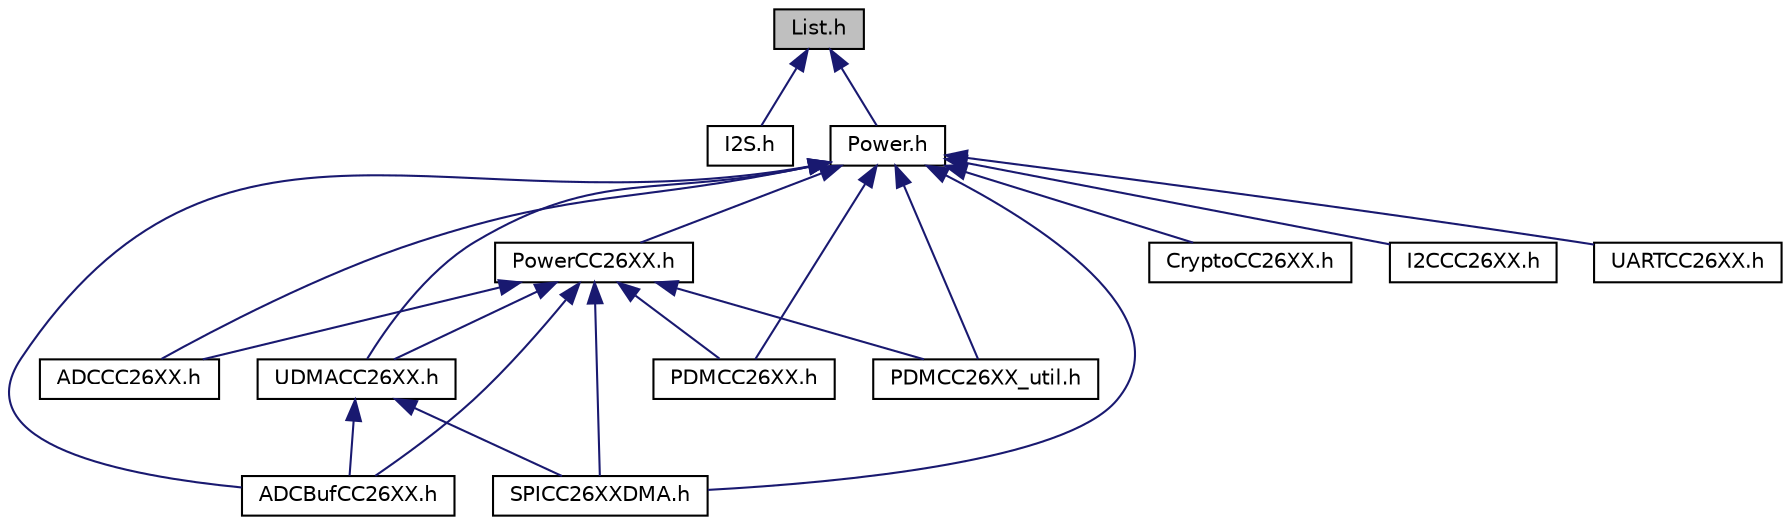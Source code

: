 digraph "List.h"
{
  edge [fontname="Helvetica",fontsize="10",labelfontname="Helvetica",labelfontsize="10"];
  node [fontname="Helvetica",fontsize="10",shape=record];
  Node1 [label="List.h",height=0.2,width=0.4,color="black", fillcolor="grey75", style="filled", fontcolor="black"];
  Node1 -> Node2 [dir="back",color="midnightblue",fontsize="10",style="solid",fontname="Helvetica"];
  Node2 [label="I2S.h",height=0.2,width=0.4,color="black", fillcolor="white", style="filled",URL="$_i2_s_8h.html",tooltip="I2S driver interface. "];
  Node1 -> Node3 [dir="back",color="midnightblue",fontsize="10",style="solid",fontname="Helvetica"];
  Node3 [label="Power.h",height=0.2,width=0.4,color="black", fillcolor="white", style="filled",URL="$_power_8h.html",tooltip="Power manager interface. "];
  Node3 -> Node4 [dir="back",color="midnightblue",fontsize="10",style="solid",fontname="Helvetica"];
  Node4 [label="ADCCC26XX.h",height=0.2,width=0.4,color="black", fillcolor="white", style="filled",URL="$_a_d_c_c_c26_x_x_8h.html",tooltip="ADC driver implementation for the ADC peripheral on CC26XX. "];
  Node3 -> Node5 [dir="back",color="midnightblue",fontsize="10",style="solid",fontname="Helvetica"];
  Node5 [label="ADCBufCC26XX.h",height=0.2,width=0.4,color="black", fillcolor="white", style="filled",URL="$_a_d_c_buf_c_c26_x_x_8h.html",tooltip="ADCBuf driver implementation for a CC26XX analog-to-digital converter. "];
  Node3 -> Node6 [dir="back",color="midnightblue",fontsize="10",style="solid",fontname="Helvetica"];
  Node6 [label="CryptoCC26XX.h",height=0.2,width=0.4,color="black", fillcolor="white", style="filled",URL="$_crypto_c_c26_x_x_8h.html",tooltip="Crypto driver implementation for a CC26XX Crypto controller. "];
  Node3 -> Node7 [dir="back",color="midnightblue",fontsize="10",style="solid",fontname="Helvetica"];
  Node7 [label="UDMACC26XX.h",height=0.2,width=0.4,color="black", fillcolor="white", style="filled",URL="$_u_d_m_a_c_c26_x_x_8h.html",tooltip="UDMACC26XX driver implementation. "];
  Node7 -> Node5 [dir="back",color="midnightblue",fontsize="10",style="solid",fontname="Helvetica"];
  Node7 -> Node8 [dir="back",color="midnightblue",fontsize="10",style="solid",fontname="Helvetica"];
  Node8 [label="SPICC26XXDMA.h",height=0.2,width=0.4,color="black", fillcolor="white", style="filled",URL="$_s_p_i_c_c26_x_x_d_m_a_8h.html",tooltip="SPI driver implementation for a CC26XX SPI controller using the UDMA controller. "];
  Node3 -> Node9 [dir="back",color="midnightblue",fontsize="10",style="solid",fontname="Helvetica"];
  Node9 [label="I2CCC26XX.h",height=0.2,width=0.4,color="black", fillcolor="white", style="filled",URL="$_i2_c_c_c26_x_x_8h.html",tooltip="I2C driver implementation for a CC26XX I2C controller. "];
  Node3 -> Node10 [dir="back",color="midnightblue",fontsize="10",style="solid",fontname="Helvetica"];
  Node10 [label="PDMCC26XX.h",height=0.2,width=0.4,color="black", fillcolor="white", style="filled",URL="$_p_d_m_c_c26_x_x_8h.html",tooltip="PDM driver implementation for a CC26XX PDM controller. "];
  Node3 -> Node11 [dir="back",color="midnightblue",fontsize="10",style="solid",fontname="Helvetica"];
  Node11 [label="PDMCC26XX_util.h",height=0.2,width=0.4,color="black", fillcolor="white", style="filled",URL="$_p_d_m_c_c26_x_x__util_8h.html",tooltip="PDM utility includes helper functions for configuring the CC26XX I2S controller. "];
  Node3 -> Node12 [dir="back",color="midnightblue",fontsize="10",style="solid",fontname="Helvetica"];
  Node12 [label="PowerCC26XX.h",height=0.2,width=0.4,color="black", fillcolor="white", style="filled",URL="$_power_c_c26_x_x_8h.html",tooltip="Power manager interface for CC26XX. "];
  Node12 -> Node4 [dir="back",color="midnightblue",fontsize="10",style="solid",fontname="Helvetica"];
  Node12 -> Node5 [dir="back",color="midnightblue",fontsize="10",style="solid",fontname="Helvetica"];
  Node12 -> Node7 [dir="back",color="midnightblue",fontsize="10",style="solid",fontname="Helvetica"];
  Node12 -> Node10 [dir="back",color="midnightblue",fontsize="10",style="solid",fontname="Helvetica"];
  Node12 -> Node11 [dir="back",color="midnightblue",fontsize="10",style="solid",fontname="Helvetica"];
  Node12 -> Node8 [dir="back",color="midnightblue",fontsize="10",style="solid",fontname="Helvetica"];
  Node3 -> Node8 [dir="back",color="midnightblue",fontsize="10",style="solid",fontname="Helvetica"];
  Node3 -> Node13 [dir="back",color="midnightblue",fontsize="10",style="solid",fontname="Helvetica"];
  Node13 [label="UARTCC26XX.h",height=0.2,width=0.4,color="black", fillcolor="white", style="filled",URL="$_u_a_r_t_c_c26_x_x_8h.html",tooltip="UART driver implementation for a CC26XX UART controller. "];
}
